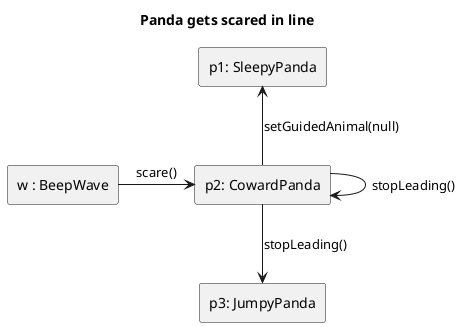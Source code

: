 @startuml
skinparam linestyle ortho

title Panda gets scared in line

rectangle "w : BeepWave" as w
rectangle "p1: SleepyPanda" as p1
rectangle "p2: CowardPanda" as p2
rectangle "p3: JumpyPanda" as p3





w->p2 : scare()

p2->p2 : stopLeading()

p2 -up-> p1 : setGuidedAnimal(null)



p2 -down-> p3 : stopLeading()






@enduml
